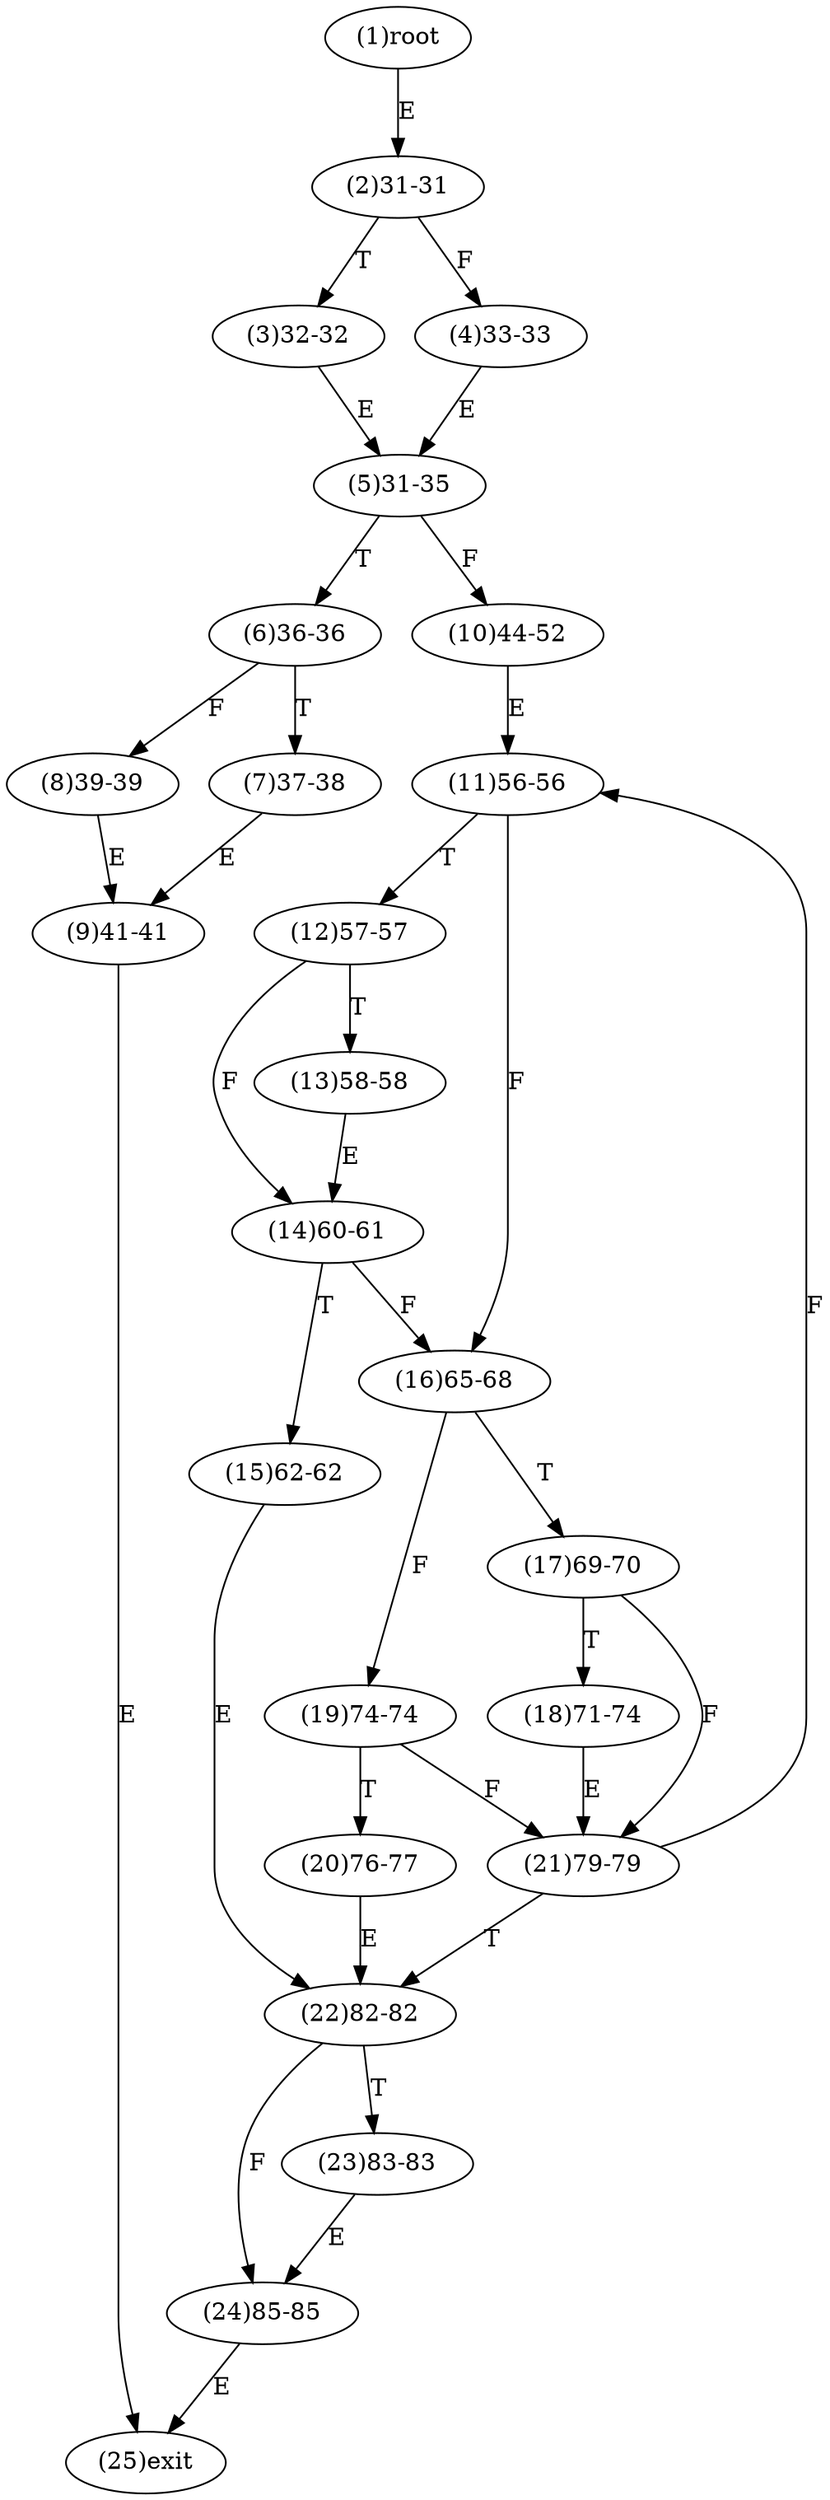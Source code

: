 digraph "" { 
1[ label="(1)root"];
2[ label="(2)31-31"];
3[ label="(3)32-32"];
4[ label="(4)33-33"];
5[ label="(5)31-35"];
6[ label="(6)36-36"];
7[ label="(7)37-38"];
8[ label="(8)39-39"];
9[ label="(9)41-41"];
10[ label="(10)44-52"];
11[ label="(11)56-56"];
12[ label="(12)57-57"];
13[ label="(13)58-58"];
14[ label="(14)60-61"];
15[ label="(15)62-62"];
17[ label="(17)69-70"];
16[ label="(16)65-68"];
19[ label="(19)74-74"];
18[ label="(18)71-74"];
21[ label="(21)79-79"];
20[ label="(20)76-77"];
23[ label="(23)83-83"];
22[ label="(22)82-82"];
25[ label="(25)exit"];
24[ label="(24)85-85"];
1->2[ label="E"];
2->4[ label="F"];
2->3[ label="T"];
3->5[ label="E"];
4->5[ label="E"];
5->10[ label="F"];
5->6[ label="T"];
6->8[ label="F"];
6->7[ label="T"];
7->9[ label="E"];
8->9[ label="E"];
9->25[ label="E"];
10->11[ label="E"];
11->16[ label="F"];
11->12[ label="T"];
12->14[ label="F"];
12->13[ label="T"];
13->14[ label="E"];
14->16[ label="F"];
14->15[ label="T"];
15->22[ label="E"];
16->19[ label="F"];
16->17[ label="T"];
17->21[ label="F"];
17->18[ label="T"];
18->21[ label="E"];
19->21[ label="F"];
19->20[ label="T"];
20->22[ label="E"];
21->11[ label="F"];
21->22[ label="T"];
22->24[ label="F"];
22->23[ label="T"];
23->24[ label="E"];
24->25[ label="E"];
}